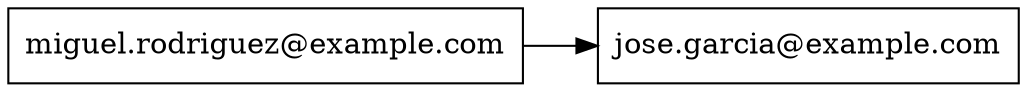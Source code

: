 digraph G {
rankdir=LR;
    node [shape=box];
    "miguel.rodriguez@example.com";
    "jose.garcia@example.com";
    "miguel.rodriguez@example.com" -> "jose.garcia@example.com";
}
